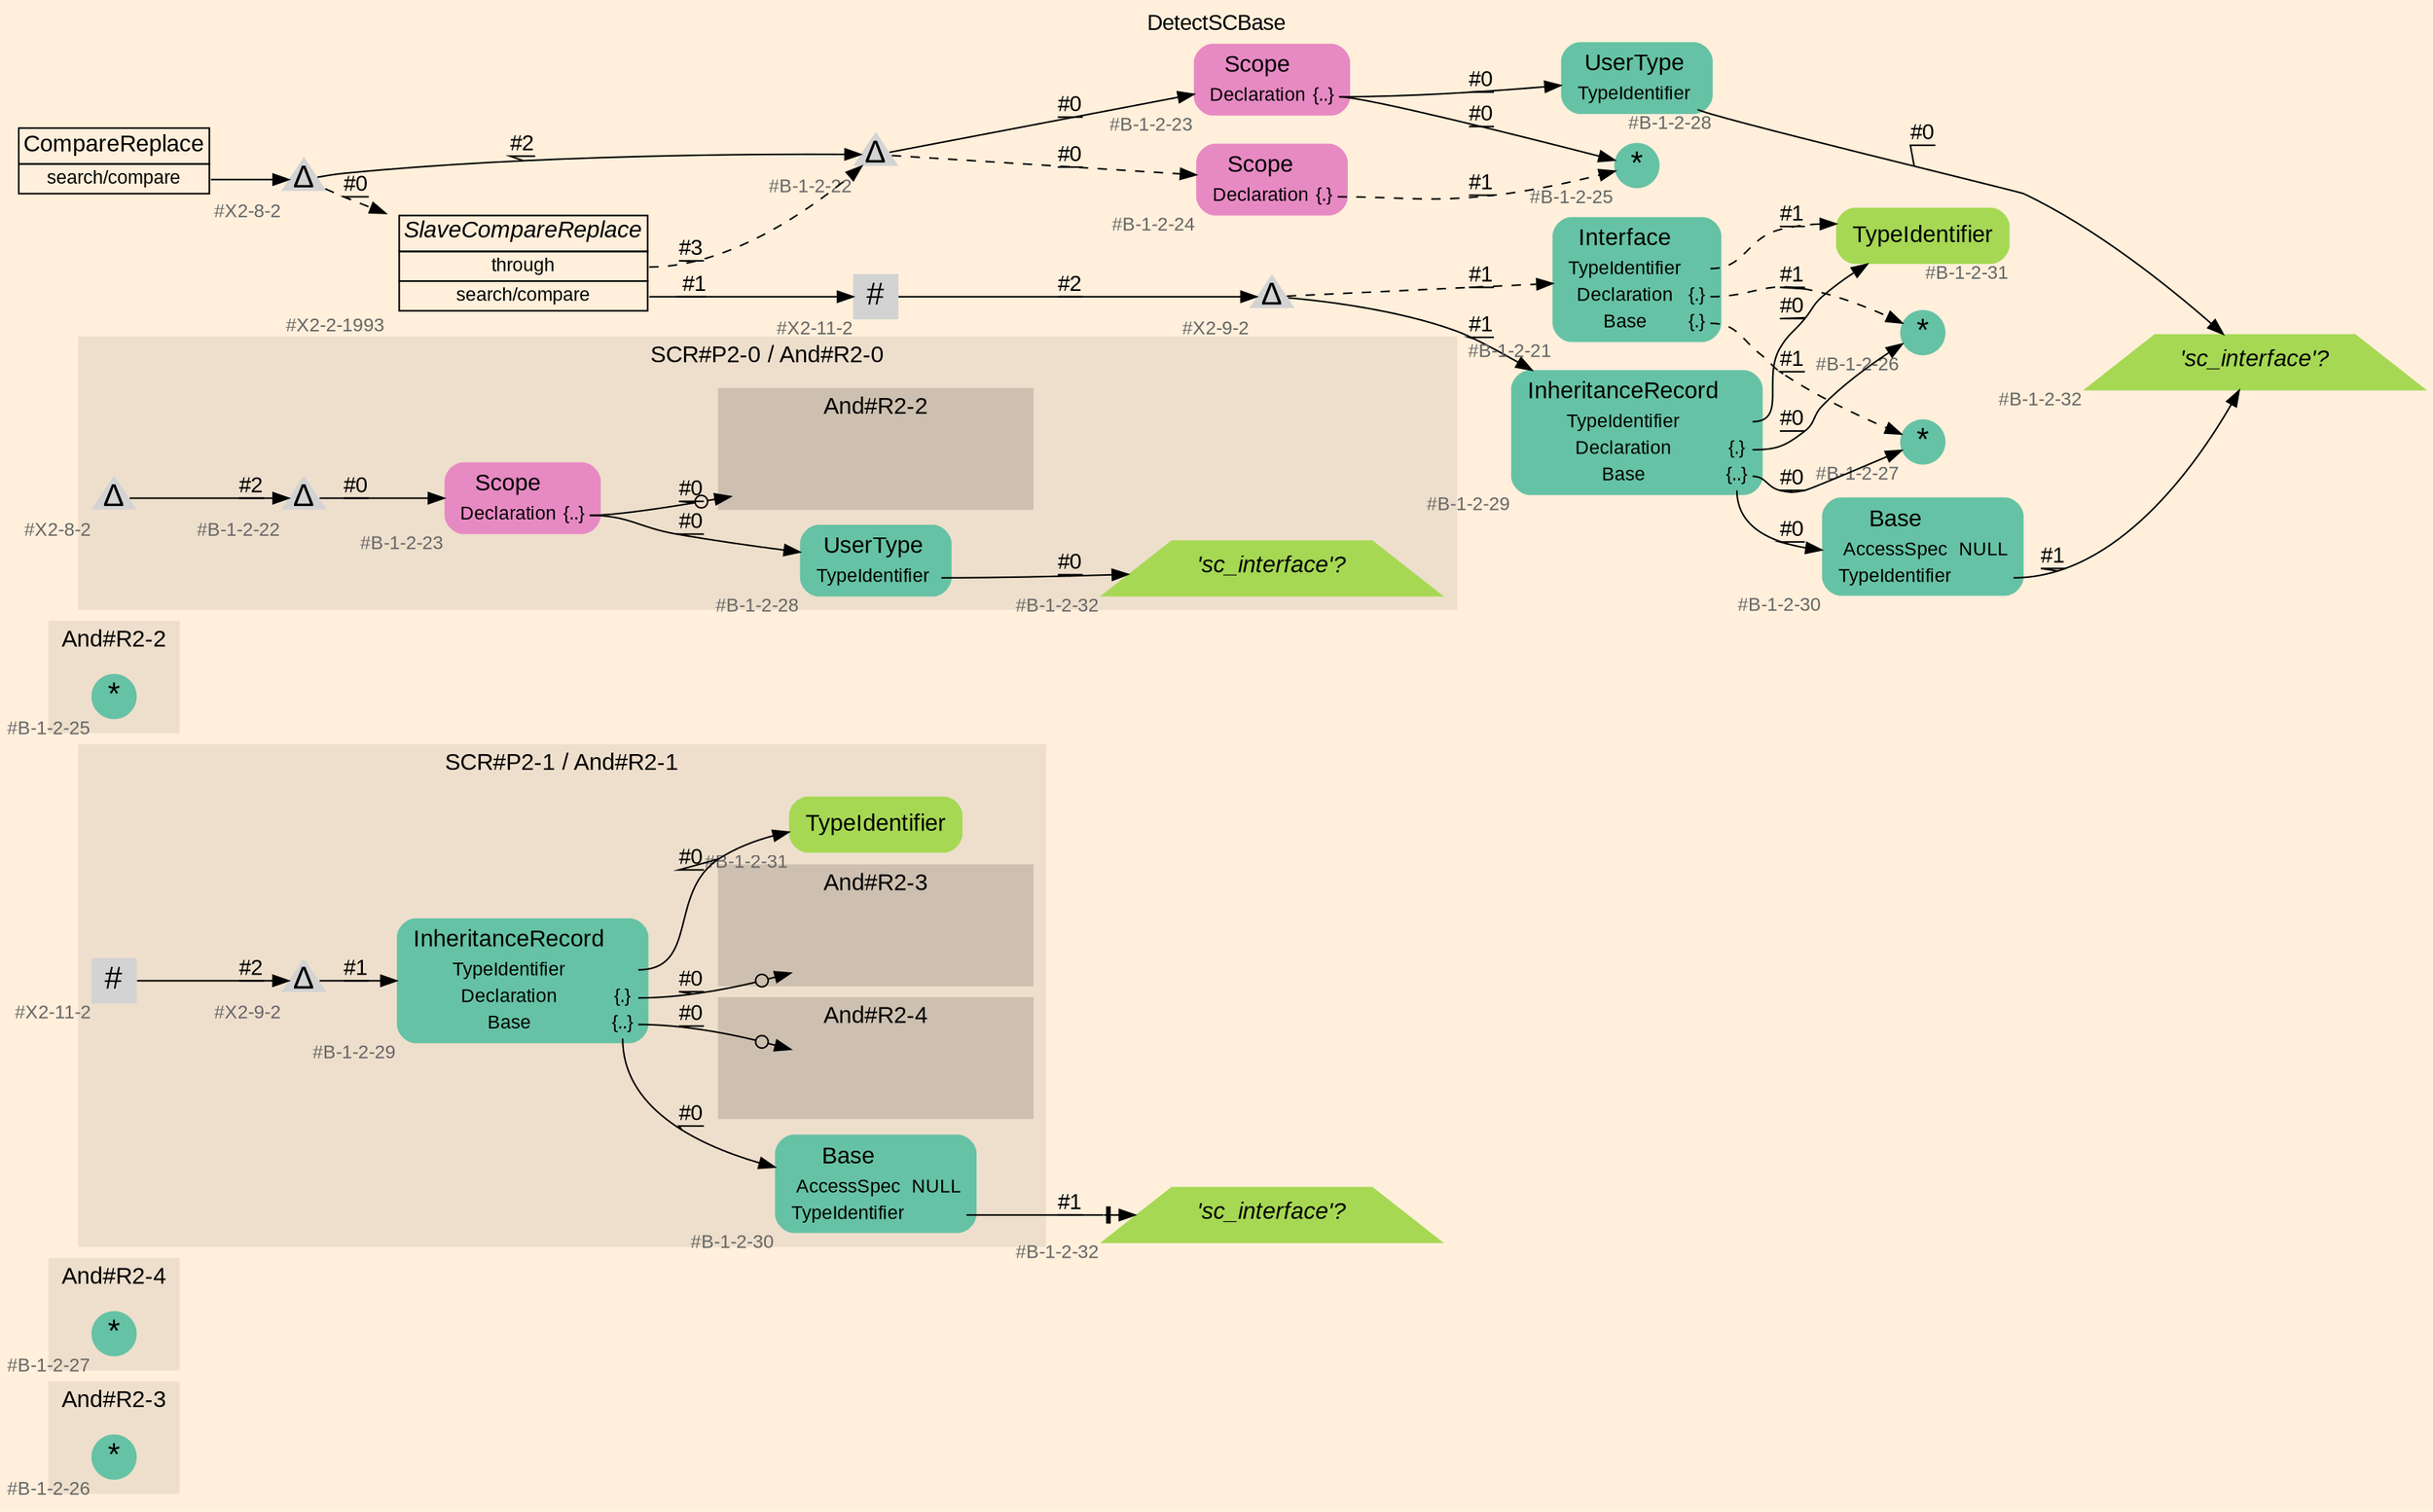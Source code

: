 digraph "DetectSCBase" {
label = "DetectSCBase"
labelloc = t
graph [
    rankdir = "LR"
    ranksep = 0.3
    bgcolor = antiquewhite1
    color = black
    fontcolor = black
    fontname = "Arial"
];
node [
    fontname = "Arial"
];
edge [
    fontname = "Arial"
];

// -------------------- figure And#R2-3 --------------------
// -------- region And#R2-3 ----------
subgraph "clusterAnd#R2-3" {
    label = "And#R2-3"
    style = "filled"
    color = antiquewhite2
    fontsize = "15"
    // -------- block And#R2-3/#B-1-2-26 ----------
    "And#R2-3/#B-1-2-26" [
        fillcolor = "/set28/1"
        xlabel = "#B-1-2-26"
        fontsize = "12"
        fontcolor = grey40
        shape = "circle"
        label = <<FONT COLOR="black" POINT-SIZE="20">*</FONT>>
        style = "filled"
        penwidth = 0.0
        fixedsize = true
        width = 0.4
        height = 0.4
    ];
    
}


// -------------------- figure And#R2-4 --------------------
// -------- region And#R2-4 ----------
subgraph "clusterAnd#R2-4" {
    label = "And#R2-4"
    style = "filled"
    color = antiquewhite2
    fontsize = "15"
    // -------- block And#R2-4/#B-1-2-27 ----------
    "And#R2-4/#B-1-2-27" [
        fillcolor = "/set28/1"
        xlabel = "#B-1-2-27"
        fontsize = "12"
        fontcolor = grey40
        shape = "circle"
        label = <<FONT COLOR="black" POINT-SIZE="20">*</FONT>>
        style = "filled"
        penwidth = 0.0
        fixedsize = true
        width = 0.4
        height = 0.4
    ];
    
}


// -------------------- figure And#R2-1 --------------------
// -------- region And#R2-1 ----------
subgraph "clusterAnd#R2-1" {
    label = "SCR#P2-1 / And#R2-1"
    style = "filled"
    color = antiquewhite2
    fontsize = "15"
    // -------- block And#R2-1/#B-1-2-29 ----------
    "And#R2-1/#B-1-2-29" [
        fillcolor = "/set28/1"
        xlabel = "#B-1-2-29"
        fontsize = "12"
        fontcolor = grey40
        shape = "plaintext"
        label = <<TABLE BORDER="0" CELLBORDER="0" CELLSPACING="0">
         <TR><TD><FONT COLOR="black" POINT-SIZE="15">InheritanceRecord</FONT></TD></TR>
         <TR><TD><FONT COLOR="black" POINT-SIZE="12">TypeIdentifier</FONT></TD><TD PORT="port0"></TD></TR>
         <TR><TD><FONT COLOR="black" POINT-SIZE="12">Declaration</FONT></TD><TD PORT="port1"><FONT COLOR="black" POINT-SIZE="12">{.}</FONT></TD></TR>
         <TR><TD><FONT COLOR="black" POINT-SIZE="12">Base</FONT></TD><TD PORT="port2"><FONT COLOR="black" POINT-SIZE="12">{..}</FONT></TD></TR>
        </TABLE>>
        style = "rounded,filled"
    ];
    
    // -------- block And#R2-1/#X2-9-2 ----------
    "And#R2-1/#X2-9-2" [
        xlabel = "#X2-9-2"
        fontsize = "12"
        fontcolor = grey40
        shape = "triangle"
        label = <<FONT COLOR="black" POINT-SIZE="20">Δ</FONT>>
        style = "filled"
        penwidth = 0.0
        fixedsize = true
        width = 0.4
        height = 0.4
    ];
    
    // -------- block And#R2-1/#B-1-2-31 ----------
    "And#R2-1/#B-1-2-31" [
        fillcolor = "/set28/5"
        xlabel = "#B-1-2-31"
        fontsize = "12"
        fontcolor = grey40
        shape = "plaintext"
        label = <<TABLE BORDER="0" CELLBORDER="0" CELLSPACING="0">
         <TR><TD><FONT COLOR="black" POINT-SIZE="15">TypeIdentifier</FONT></TD></TR>
        </TABLE>>
        style = "rounded,filled"
    ];
    
    // -------- block And#R2-1/#B-1-2-30 ----------
    "And#R2-1/#B-1-2-30" [
        fillcolor = "/set28/1"
        xlabel = "#B-1-2-30"
        fontsize = "12"
        fontcolor = grey40
        shape = "plaintext"
        label = <<TABLE BORDER="0" CELLBORDER="0" CELLSPACING="0">
         <TR><TD><FONT COLOR="black" POINT-SIZE="15">Base</FONT></TD></TR>
         <TR><TD><FONT COLOR="black" POINT-SIZE="12">AccessSpec</FONT></TD><TD PORT="port0"><FONT COLOR="black" POINT-SIZE="12">NULL</FONT></TD></TR>
         <TR><TD><FONT COLOR="black" POINT-SIZE="12">TypeIdentifier</FONT></TD><TD PORT="port1"></TD></TR>
        </TABLE>>
        style = "rounded,filled"
    ];
    
    // -------- block And#R2-1/#X2-11-2 ----------
    "And#R2-1/#X2-11-2" [
        xlabel = "#X2-11-2"
        fontsize = "12"
        fontcolor = grey40
        shape = "square"
        label = <<FONT COLOR="black" POINT-SIZE="20">#</FONT>>
        style = "filled"
        penwidth = 0.0
        fixedsize = true
        width = 0.4
        height = 0.4
    ];
    
    // -------- region And#R2-1/And#R2-3 ----------
    subgraph "clusterAnd#R2-1/And#R2-3" {
        label = "And#R2-3"
        style = "filled"
        color = antiquewhite3
        fontsize = "15"
        // -------- block And#R2-1/And#R2-3/#B-1-2-26 ----------
        "And#R2-1/And#R2-3/#B-1-2-26" [
            fillcolor = "/set28/1"
            xlabel = "#B-1-2-26"
            fontsize = "12"
            fontcolor = grey40
            shape = "none"
            style = "invisible"
        ];
        
    }
    
    // -------- region And#R2-1/And#R2-4 ----------
    subgraph "clusterAnd#R2-1/And#R2-4" {
        label = "And#R2-4"
        style = "filled"
        color = antiquewhite3
        fontsize = "15"
        // -------- block And#R2-1/And#R2-4/#B-1-2-27 ----------
        "And#R2-1/And#R2-4/#B-1-2-27" [
            fillcolor = "/set28/1"
            xlabel = "#B-1-2-27"
            fontsize = "12"
            fontcolor = grey40
            shape = "none"
            style = "invisible"
        ];
        
    }
    
}

// -------- block And#R2-1/#B-1-2-32 ----------
"And#R2-1/#B-1-2-32" [
    fillcolor = "/set28/5"
    xlabel = "#B-1-2-32"
    fontsize = "12"
    fontcolor = grey40
    shape = "trapezium"
    label = <<FONT COLOR="black" POINT-SIZE="15"><I>'sc_interface'?</I></FONT>>
    style = "filled"
    penwidth = 0.0
];

"And#R2-1/#B-1-2-29":port0 -> "And#R2-1/#B-1-2-31" [
    label = "#0"
    decorate = true
    color = black
    fontcolor = black
];

"And#R2-1/#B-1-2-29":port1 -> "And#R2-1/And#R2-3/#B-1-2-26" [
    arrowhead="normalnoneodot"
    label = "#0"
    decorate = true
    color = black
    fontcolor = black
];

"And#R2-1/#B-1-2-29":port2 -> "And#R2-1/And#R2-4/#B-1-2-27" [
    arrowhead="normalnoneodot"
    label = "#0"
    decorate = true
    color = black
    fontcolor = black
];

"And#R2-1/#B-1-2-29":port2 -> "And#R2-1/#B-1-2-30" [
    label = "#0"
    decorate = true
    color = black
    fontcolor = black
];

"And#R2-1/#X2-9-2" -> "And#R2-1/#B-1-2-29" [
    label = "#1"
    decorate = true
    color = black
    fontcolor = black
];

"And#R2-1/#B-1-2-30":port1 -> "And#R2-1/#B-1-2-32" [
    arrowhead="normalnonetee"
    label = "#1"
    decorate = true
    color = black
    fontcolor = black
];

"And#R2-1/#X2-11-2" -> "And#R2-1/#X2-9-2" [
    label = "#2"
    decorate = true
    color = black
    fontcolor = black
];


// -------------------- figure And#R2-2 --------------------
// -------- region And#R2-2 ----------
subgraph "clusterAnd#R2-2" {
    label = "And#R2-2"
    style = "filled"
    color = antiquewhite2
    fontsize = "15"
    // -------- block And#R2-2/#B-1-2-25 ----------
    "And#R2-2/#B-1-2-25" [
        fillcolor = "/set28/1"
        xlabel = "#B-1-2-25"
        fontsize = "12"
        fontcolor = grey40
        shape = "circle"
        label = <<FONT COLOR="black" POINT-SIZE="20">*</FONT>>
        style = "filled"
        penwidth = 0.0
        fixedsize = true
        width = 0.4
        height = 0.4
    ];
    
}


// -------------------- figure And#R2-0 --------------------
// -------- region And#R2-0 ----------
subgraph "clusterAnd#R2-0" {
    label = "SCR#P2-0 / And#R2-0"
    style = "filled"
    color = antiquewhite2
    fontsize = "15"
    // -------- block And#R2-0/#B-1-2-28 ----------
    "And#R2-0/#B-1-2-28" [
        fillcolor = "/set28/1"
        xlabel = "#B-1-2-28"
        fontsize = "12"
        fontcolor = grey40
        shape = "plaintext"
        label = <<TABLE BORDER="0" CELLBORDER="0" CELLSPACING="0">
         <TR><TD><FONT COLOR="black" POINT-SIZE="15">UserType</FONT></TD></TR>
         <TR><TD><FONT COLOR="black" POINT-SIZE="12">TypeIdentifier</FONT></TD><TD PORT="port0"></TD></TR>
        </TABLE>>
        style = "rounded,filled"
    ];
    
    // -------- block And#R2-0/#B-1-2-32 ----------
    "And#R2-0/#B-1-2-32" [
        fillcolor = "/set28/5"
        xlabel = "#B-1-2-32"
        fontsize = "12"
        fontcolor = grey40
        shape = "trapezium"
        label = <<FONT COLOR="black" POINT-SIZE="15"><I>'sc_interface'?</I></FONT>>
        style = "filled"
        penwidth = 0.0
    ];
    
    // -------- block And#R2-0/#B-1-2-23 ----------
    "And#R2-0/#B-1-2-23" [
        fillcolor = "/set28/4"
        xlabel = "#B-1-2-23"
        fontsize = "12"
        fontcolor = grey40
        shape = "plaintext"
        label = <<TABLE BORDER="0" CELLBORDER="0" CELLSPACING="0">
         <TR><TD><FONT COLOR="black" POINT-SIZE="15">Scope</FONT></TD></TR>
         <TR><TD><FONT COLOR="black" POINT-SIZE="12">Declaration</FONT></TD><TD PORT="port0"><FONT COLOR="black" POINT-SIZE="12">{..}</FONT></TD></TR>
        </TABLE>>
        style = "rounded,filled"
    ];
    
    // -------- block And#R2-0/#B-1-2-22 ----------
    "And#R2-0/#B-1-2-22" [
        xlabel = "#B-1-2-22"
        fontsize = "12"
        fontcolor = grey40
        shape = "triangle"
        label = <<FONT COLOR="black" POINT-SIZE="20">Δ</FONT>>
        style = "filled"
        penwidth = 0.0
        fixedsize = true
        width = 0.4
        height = 0.4
    ];
    
    // -------- block And#R2-0/#X2-8-2 ----------
    "And#R2-0/#X2-8-2" [
        xlabel = "#X2-8-2"
        fontsize = "12"
        fontcolor = grey40
        shape = "triangle"
        label = <<FONT COLOR="black" POINT-SIZE="20">Δ</FONT>>
        style = "filled"
        penwidth = 0.0
        fixedsize = true
        width = 0.4
        height = 0.4
    ];
    
    // -------- region And#R2-0/And#R2-2 ----------
    subgraph "clusterAnd#R2-0/And#R2-2" {
        label = "And#R2-2"
        style = "filled"
        color = antiquewhite3
        fontsize = "15"
        // -------- block And#R2-0/And#R2-2/#B-1-2-25 ----------
        "And#R2-0/And#R2-2/#B-1-2-25" [
            fillcolor = "/set28/1"
            xlabel = "#B-1-2-25"
            fontsize = "12"
            fontcolor = grey40
            shape = "none"
            style = "invisible"
        ];
        
    }
    
}

"And#R2-0/#B-1-2-28":port0 -> "And#R2-0/#B-1-2-32" [
    label = "#0"
    decorate = true
    color = black
    fontcolor = black
];

"And#R2-0/#B-1-2-23":port0 -> "And#R2-0/And#R2-2/#B-1-2-25" [
    arrowhead="normalnoneodot"
    label = "#0"
    decorate = true
    color = black
    fontcolor = black
];

"And#R2-0/#B-1-2-23":port0 -> "And#R2-0/#B-1-2-28" [
    label = "#0"
    decorate = true
    color = black
    fontcolor = black
];

"And#R2-0/#B-1-2-22" -> "And#R2-0/#B-1-2-23" [
    label = "#0"
    decorate = true
    color = black
    fontcolor = black
];

"And#R2-0/#X2-8-2" -> "And#R2-0/#B-1-2-22" [
    label = "#2"
    decorate = true
    color = black
    fontcolor = black
];


// -------------------- transformation figure --------------------
// -------- block CR#X2-10-2 ----------
"CR#X2-10-2" [
    fillcolor = antiquewhite1
    fontsize = "12"
    fontcolor = grey40
    shape = "plaintext"
    label = <<TABLE BORDER="0" CELLBORDER="1" CELLSPACING="0">
     <TR><TD><FONT COLOR="black" POINT-SIZE="15">CompareReplace</FONT></TD></TR>
     <TR><TD PORT="port0"><FONT COLOR="black" POINT-SIZE="12">search/compare</FONT></TD></TR>
    </TABLE>>
    style = "filled"
    color = black
];

// -------- block #X2-8-2 ----------
"#X2-8-2" [
    xlabel = "#X2-8-2"
    fontsize = "12"
    fontcolor = grey40
    shape = "triangle"
    label = <<FONT COLOR="black" POINT-SIZE="20">Δ</FONT>>
    style = "filled"
    penwidth = 0.0
    fixedsize = true
    width = 0.4
    height = 0.4
];

// -------- block #B-1-2-22 ----------
"#B-1-2-22" [
    xlabel = "#B-1-2-22"
    fontsize = "12"
    fontcolor = grey40
    shape = "triangle"
    label = <<FONT COLOR="black" POINT-SIZE="20">Δ</FONT>>
    style = "filled"
    penwidth = 0.0
    fixedsize = true
    width = 0.4
    height = 0.4
];

// -------- block #B-1-2-23 ----------
"#B-1-2-23" [
    fillcolor = "/set28/4"
    xlabel = "#B-1-2-23"
    fontsize = "12"
    fontcolor = grey40
    shape = "plaintext"
    label = <<TABLE BORDER="0" CELLBORDER="0" CELLSPACING="0">
     <TR><TD><FONT COLOR="black" POINT-SIZE="15">Scope</FONT></TD></TR>
     <TR><TD><FONT COLOR="black" POINT-SIZE="12">Declaration</FONT></TD><TD PORT="port0"><FONT COLOR="black" POINT-SIZE="12">{..}</FONT></TD></TR>
    </TABLE>>
    style = "rounded,filled"
];

// -------- block #B-1-2-25 ----------
"#B-1-2-25" [
    fillcolor = "/set28/1"
    xlabel = "#B-1-2-25"
    fontsize = "12"
    fontcolor = grey40
    shape = "circle"
    label = <<FONT COLOR="black" POINT-SIZE="20">*</FONT>>
    style = "filled"
    penwidth = 0.0
    fixedsize = true
    width = 0.4
    height = 0.4
];

// -------- block #B-1-2-28 ----------
"#B-1-2-28" [
    fillcolor = "/set28/1"
    xlabel = "#B-1-2-28"
    fontsize = "12"
    fontcolor = grey40
    shape = "plaintext"
    label = <<TABLE BORDER="0" CELLBORDER="0" CELLSPACING="0">
     <TR><TD><FONT COLOR="black" POINT-SIZE="15">UserType</FONT></TD></TR>
     <TR><TD><FONT COLOR="black" POINT-SIZE="12">TypeIdentifier</FONT></TD><TD PORT="port0"></TD></TR>
    </TABLE>>
    style = "rounded,filled"
];

// -------- block #B-1-2-32 ----------
"#B-1-2-32" [
    fillcolor = "/set28/5"
    xlabel = "#B-1-2-32"
    fontsize = "12"
    fontcolor = grey40
    shape = "trapezium"
    label = <<FONT COLOR="black" POINT-SIZE="15"><I>'sc_interface'?</I></FONT>>
    style = "filled"
    penwidth = 0.0
];

// -------- block #B-1-2-24 ----------
"#B-1-2-24" [
    fillcolor = "/set28/4"
    xlabel = "#B-1-2-24"
    fontsize = "12"
    fontcolor = grey40
    shape = "plaintext"
    label = <<TABLE BORDER="0" CELLBORDER="0" CELLSPACING="0">
     <TR><TD><FONT COLOR="black" POINT-SIZE="15">Scope</FONT></TD></TR>
     <TR><TD><FONT COLOR="black" POINT-SIZE="12">Declaration</FONT></TD><TD PORT="port0"><FONT COLOR="black" POINT-SIZE="12">{.}</FONT></TD></TR>
    </TABLE>>
    style = "rounded,filled"
];

// -------- block #X2-2-1993 ----------
"#X2-2-1993" [
    fillcolor = antiquewhite1
    xlabel = "#X2-2-1993"
    fontsize = "12"
    fontcolor = grey40
    shape = "plaintext"
    label = <<TABLE BORDER="0" CELLBORDER="1" CELLSPACING="0">
     <TR><TD><FONT COLOR="black" POINT-SIZE="15"><I>SlaveCompareReplace</I></FONT></TD></TR>
     <TR><TD PORT="port0"><FONT COLOR="black" POINT-SIZE="12">through</FONT></TD></TR>
     <TR><TD PORT="port1"><FONT COLOR="black" POINT-SIZE="12">search/compare</FONT></TD></TR>
    </TABLE>>
    style = "filled"
    color = black
];

// -------- block #X2-11-2 ----------
"#X2-11-2" [
    xlabel = "#X2-11-2"
    fontsize = "12"
    fontcolor = grey40
    shape = "square"
    label = <<FONT COLOR="black" POINT-SIZE="20">#</FONT>>
    style = "filled"
    penwidth = 0.0
    fixedsize = true
    width = 0.4
    height = 0.4
];

// -------- block #X2-9-2 ----------
"#X2-9-2" [
    xlabel = "#X2-9-2"
    fontsize = "12"
    fontcolor = grey40
    shape = "triangle"
    label = <<FONT COLOR="black" POINT-SIZE="20">Δ</FONT>>
    style = "filled"
    penwidth = 0.0
    fixedsize = true
    width = 0.4
    height = 0.4
];

// -------- block #B-1-2-29 ----------
"#B-1-2-29" [
    fillcolor = "/set28/1"
    xlabel = "#B-1-2-29"
    fontsize = "12"
    fontcolor = grey40
    shape = "plaintext"
    label = <<TABLE BORDER="0" CELLBORDER="0" CELLSPACING="0">
     <TR><TD><FONT COLOR="black" POINT-SIZE="15">InheritanceRecord</FONT></TD></TR>
     <TR><TD><FONT COLOR="black" POINT-SIZE="12">TypeIdentifier</FONT></TD><TD PORT="port0"></TD></TR>
     <TR><TD><FONT COLOR="black" POINT-SIZE="12">Declaration</FONT></TD><TD PORT="port1"><FONT COLOR="black" POINT-SIZE="12">{.}</FONT></TD></TR>
     <TR><TD><FONT COLOR="black" POINT-SIZE="12">Base</FONT></TD><TD PORT="port2"><FONT COLOR="black" POINT-SIZE="12">{..}</FONT></TD></TR>
    </TABLE>>
    style = "rounded,filled"
];

// -------- block #B-1-2-31 ----------
"#B-1-2-31" [
    fillcolor = "/set28/5"
    xlabel = "#B-1-2-31"
    fontsize = "12"
    fontcolor = grey40
    shape = "plaintext"
    label = <<TABLE BORDER="0" CELLBORDER="0" CELLSPACING="0">
     <TR><TD><FONT COLOR="black" POINT-SIZE="15">TypeIdentifier</FONT></TD></TR>
    </TABLE>>
    style = "rounded,filled"
];

// -------- block #B-1-2-26 ----------
"#B-1-2-26" [
    fillcolor = "/set28/1"
    xlabel = "#B-1-2-26"
    fontsize = "12"
    fontcolor = grey40
    shape = "circle"
    label = <<FONT COLOR="black" POINT-SIZE="20">*</FONT>>
    style = "filled"
    penwidth = 0.0
    fixedsize = true
    width = 0.4
    height = 0.4
];

// -------- block #B-1-2-27 ----------
"#B-1-2-27" [
    fillcolor = "/set28/1"
    xlabel = "#B-1-2-27"
    fontsize = "12"
    fontcolor = grey40
    shape = "circle"
    label = <<FONT COLOR="black" POINT-SIZE="20">*</FONT>>
    style = "filled"
    penwidth = 0.0
    fixedsize = true
    width = 0.4
    height = 0.4
];

// -------- block #B-1-2-30 ----------
"#B-1-2-30" [
    fillcolor = "/set28/1"
    xlabel = "#B-1-2-30"
    fontsize = "12"
    fontcolor = grey40
    shape = "plaintext"
    label = <<TABLE BORDER="0" CELLBORDER="0" CELLSPACING="0">
     <TR><TD><FONT COLOR="black" POINT-SIZE="15">Base</FONT></TD></TR>
     <TR><TD><FONT COLOR="black" POINT-SIZE="12">AccessSpec</FONT></TD><TD PORT="port0"><FONT COLOR="black" POINT-SIZE="12">NULL</FONT></TD></TR>
     <TR><TD><FONT COLOR="black" POINT-SIZE="12">TypeIdentifier</FONT></TD><TD PORT="port1"></TD></TR>
    </TABLE>>
    style = "rounded,filled"
];

// -------- block #B-1-2-21 ----------
"#B-1-2-21" [
    fillcolor = "/set28/1"
    xlabel = "#B-1-2-21"
    fontsize = "12"
    fontcolor = grey40
    shape = "plaintext"
    label = <<TABLE BORDER="0" CELLBORDER="0" CELLSPACING="0">
     <TR><TD><FONT COLOR="black" POINT-SIZE="15">Interface</FONT></TD></TR>
     <TR><TD><FONT COLOR="black" POINT-SIZE="12">TypeIdentifier</FONT></TD><TD PORT="port0"></TD></TR>
     <TR><TD><FONT COLOR="black" POINT-SIZE="12">Declaration</FONT></TD><TD PORT="port1"><FONT COLOR="black" POINT-SIZE="12">{.}</FONT></TD></TR>
     <TR><TD><FONT COLOR="black" POINT-SIZE="12">Base</FONT></TD><TD PORT="port2"><FONT COLOR="black" POINT-SIZE="12">{.}</FONT></TD></TR>
    </TABLE>>
    style = "rounded,filled"
];

"CR#X2-10-2":port0 -> "#X2-8-2" [
    label = ""
    decorate = true
    color = black
    fontcolor = black
];

"#X2-8-2" -> "#B-1-2-22" [
    label = "#2"
    decorate = true
    color = black
    fontcolor = black
];

"#X2-8-2" -> "#X2-2-1993" [
    style="dashed"
    label = "#0"
    decorate = true
    color = black
    fontcolor = black
];

"#B-1-2-22" -> "#B-1-2-23" [
    label = "#0"
    decorate = true
    color = black
    fontcolor = black
];

"#B-1-2-22" -> "#B-1-2-24" [
    style="dashed"
    label = "#0"
    decorate = true
    color = black
    fontcolor = black
];

"#B-1-2-23":port0 -> "#B-1-2-25" [
    label = "#0"
    decorate = true
    color = black
    fontcolor = black
];

"#B-1-2-23":port0 -> "#B-1-2-28" [
    label = "#0"
    decorate = true
    color = black
    fontcolor = black
];

"#B-1-2-28":port0 -> "#B-1-2-32" [
    label = "#0"
    decorate = true
    color = black
    fontcolor = black
];

"#B-1-2-24":port0 -> "#B-1-2-25" [
    style="dashed"
    label = "#1"
    decorate = true
    color = black
    fontcolor = black
];

"#X2-2-1993":port0 -> "#B-1-2-22" [
    style="dashed"
    label = "#3"
    decorate = true
    color = black
    fontcolor = black
];

"#X2-2-1993":port1 -> "#X2-11-2" [
    label = " #1"
    decorate = true
    color = black
    fontcolor = black
];

"#X2-11-2" -> "#X2-9-2" [
    label = "#2"
    decorate = true
    color = black
    fontcolor = black
];

"#X2-9-2" -> "#B-1-2-29" [
    label = "#1"
    decorate = true
    color = black
    fontcolor = black
];

"#X2-9-2" -> "#B-1-2-21" [
    style="dashed"
    label = "#1"
    decorate = true
    color = black
    fontcolor = black
];

"#B-1-2-29":port0 -> "#B-1-2-31" [
    label = "#0"
    decorate = true
    color = black
    fontcolor = black
];

"#B-1-2-29":port1 -> "#B-1-2-26" [
    label = "#0"
    decorate = true
    color = black
    fontcolor = black
];

"#B-1-2-29":port2 -> "#B-1-2-27" [
    label = "#0"
    decorate = true
    color = black
    fontcolor = black
];

"#B-1-2-29":port2 -> "#B-1-2-30" [
    label = "#0"
    decorate = true
    color = black
    fontcolor = black
];

"#B-1-2-30":port1 -> "#B-1-2-32" [
    label = "#1"
    decorate = true
    color = black
    fontcolor = black
];

"#B-1-2-21":port0 -> "#B-1-2-31" [
    style="dashed"
    label = "#1"
    decorate = true
    color = black
    fontcolor = black
];

"#B-1-2-21":port1 -> "#B-1-2-26" [
    style="dashed"
    label = "#1"
    decorate = true
    color = black
    fontcolor = black
];

"#B-1-2-21":port2 -> "#B-1-2-27" [
    style="dashed"
    label = "#1"
    decorate = true
    color = black
    fontcolor = black
];


}
